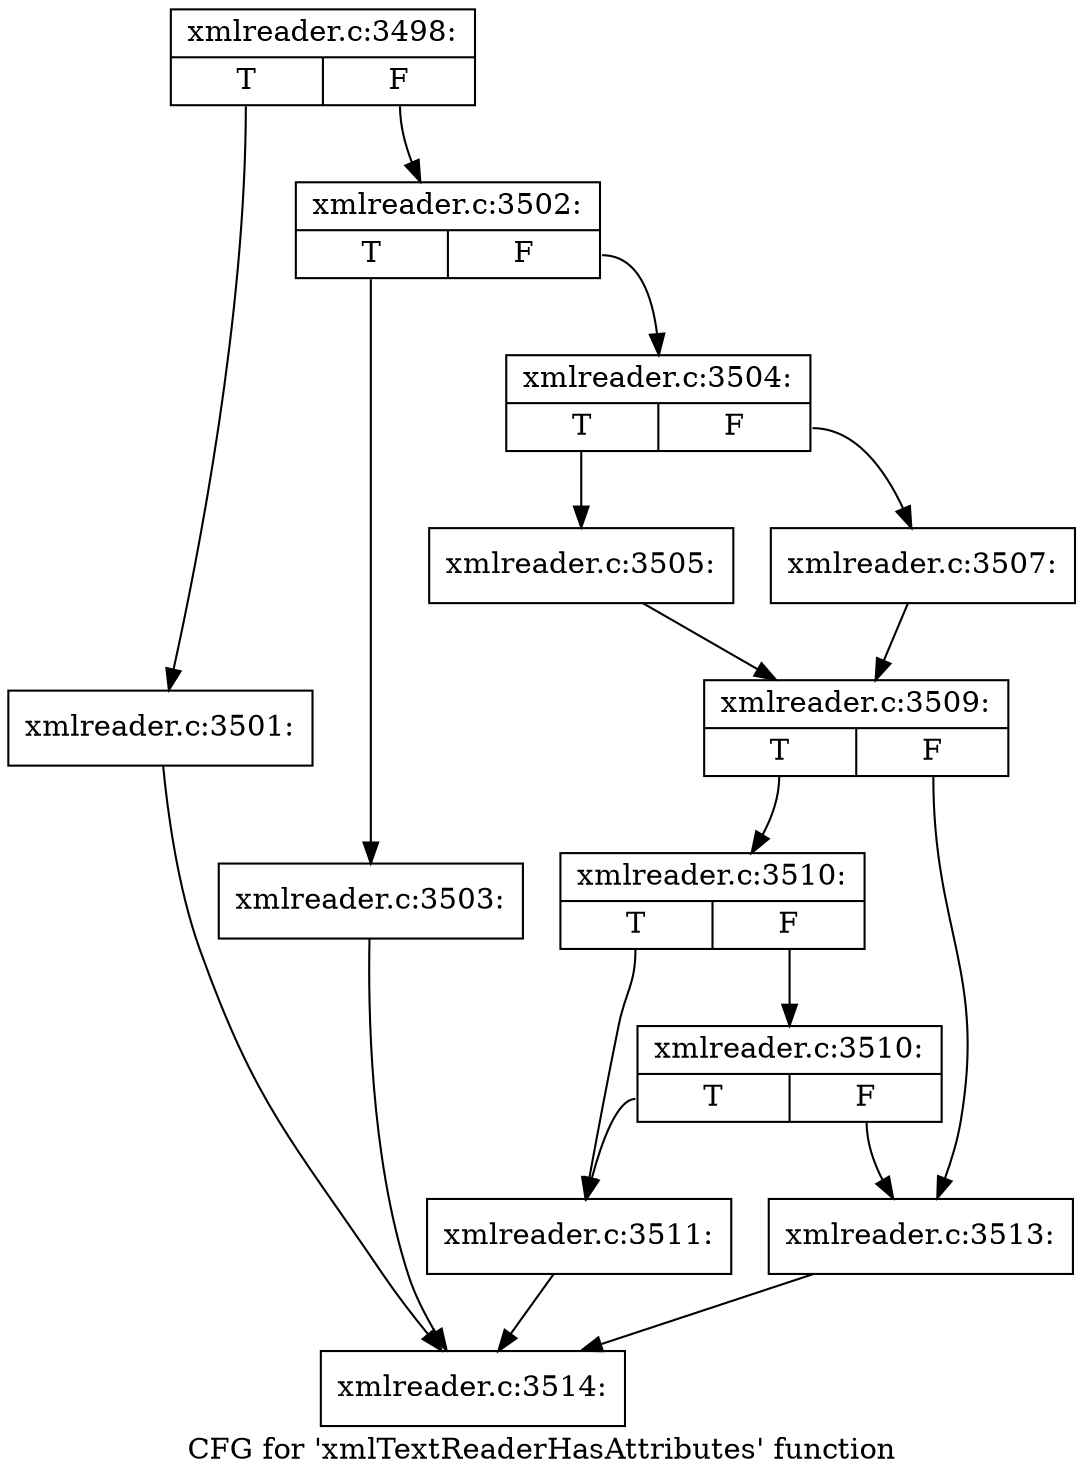 digraph "CFG for 'xmlTextReaderHasAttributes' function" {
	label="CFG for 'xmlTextReaderHasAttributes' function";

	Node0x48065c0 [shape=record,label="{xmlreader.c:3498:|{<s0>T|<s1>F}}"];
	Node0x48065c0:s0 -> Node0x4803fd0;
	Node0x48065c0:s1 -> Node0x4804020;
	Node0x4803fd0 [shape=record,label="{xmlreader.c:3501:}"];
	Node0x4803fd0 -> Node0x48068f0;
	Node0x4804020 [shape=record,label="{xmlreader.c:3502:|{<s0>T|<s1>F}}"];
	Node0x4804020:s0 -> Node0x48073b0;
	Node0x4804020:s1 -> Node0x4807400;
	Node0x48073b0 [shape=record,label="{xmlreader.c:3503:}"];
	Node0x48073b0 -> Node0x48068f0;
	Node0x4807400 [shape=record,label="{xmlreader.c:3504:|{<s0>T|<s1>F}}"];
	Node0x4807400:s0 -> Node0x48079c0;
	Node0x4807400:s1 -> Node0x4807a60;
	Node0x48079c0 [shape=record,label="{xmlreader.c:3505:}"];
	Node0x48079c0 -> Node0x4807a10;
	Node0x4807a60 [shape=record,label="{xmlreader.c:3507:}"];
	Node0x4807a60 -> Node0x4807a10;
	Node0x4807a10 [shape=record,label="{xmlreader.c:3509:|{<s0>T|<s1>F}}"];
	Node0x4807a10:s0 -> Node0x4808550;
	Node0x4807a10:s1 -> Node0x4808500;
	Node0x4808550 [shape=record,label="{xmlreader.c:3510:|{<s0>T|<s1>F}}"];
	Node0x4808550:s0 -> Node0x48084b0;
	Node0x4808550:s1 -> Node0x4808960;
	Node0x4808960 [shape=record,label="{xmlreader.c:3510:|{<s0>T|<s1>F}}"];
	Node0x4808960:s0 -> Node0x48084b0;
	Node0x4808960:s1 -> Node0x4808500;
	Node0x48084b0 [shape=record,label="{xmlreader.c:3511:}"];
	Node0x48084b0 -> Node0x48068f0;
	Node0x4808500 [shape=record,label="{xmlreader.c:3513:}"];
	Node0x4808500 -> Node0x48068f0;
	Node0x48068f0 [shape=record,label="{xmlreader.c:3514:}"];
}
